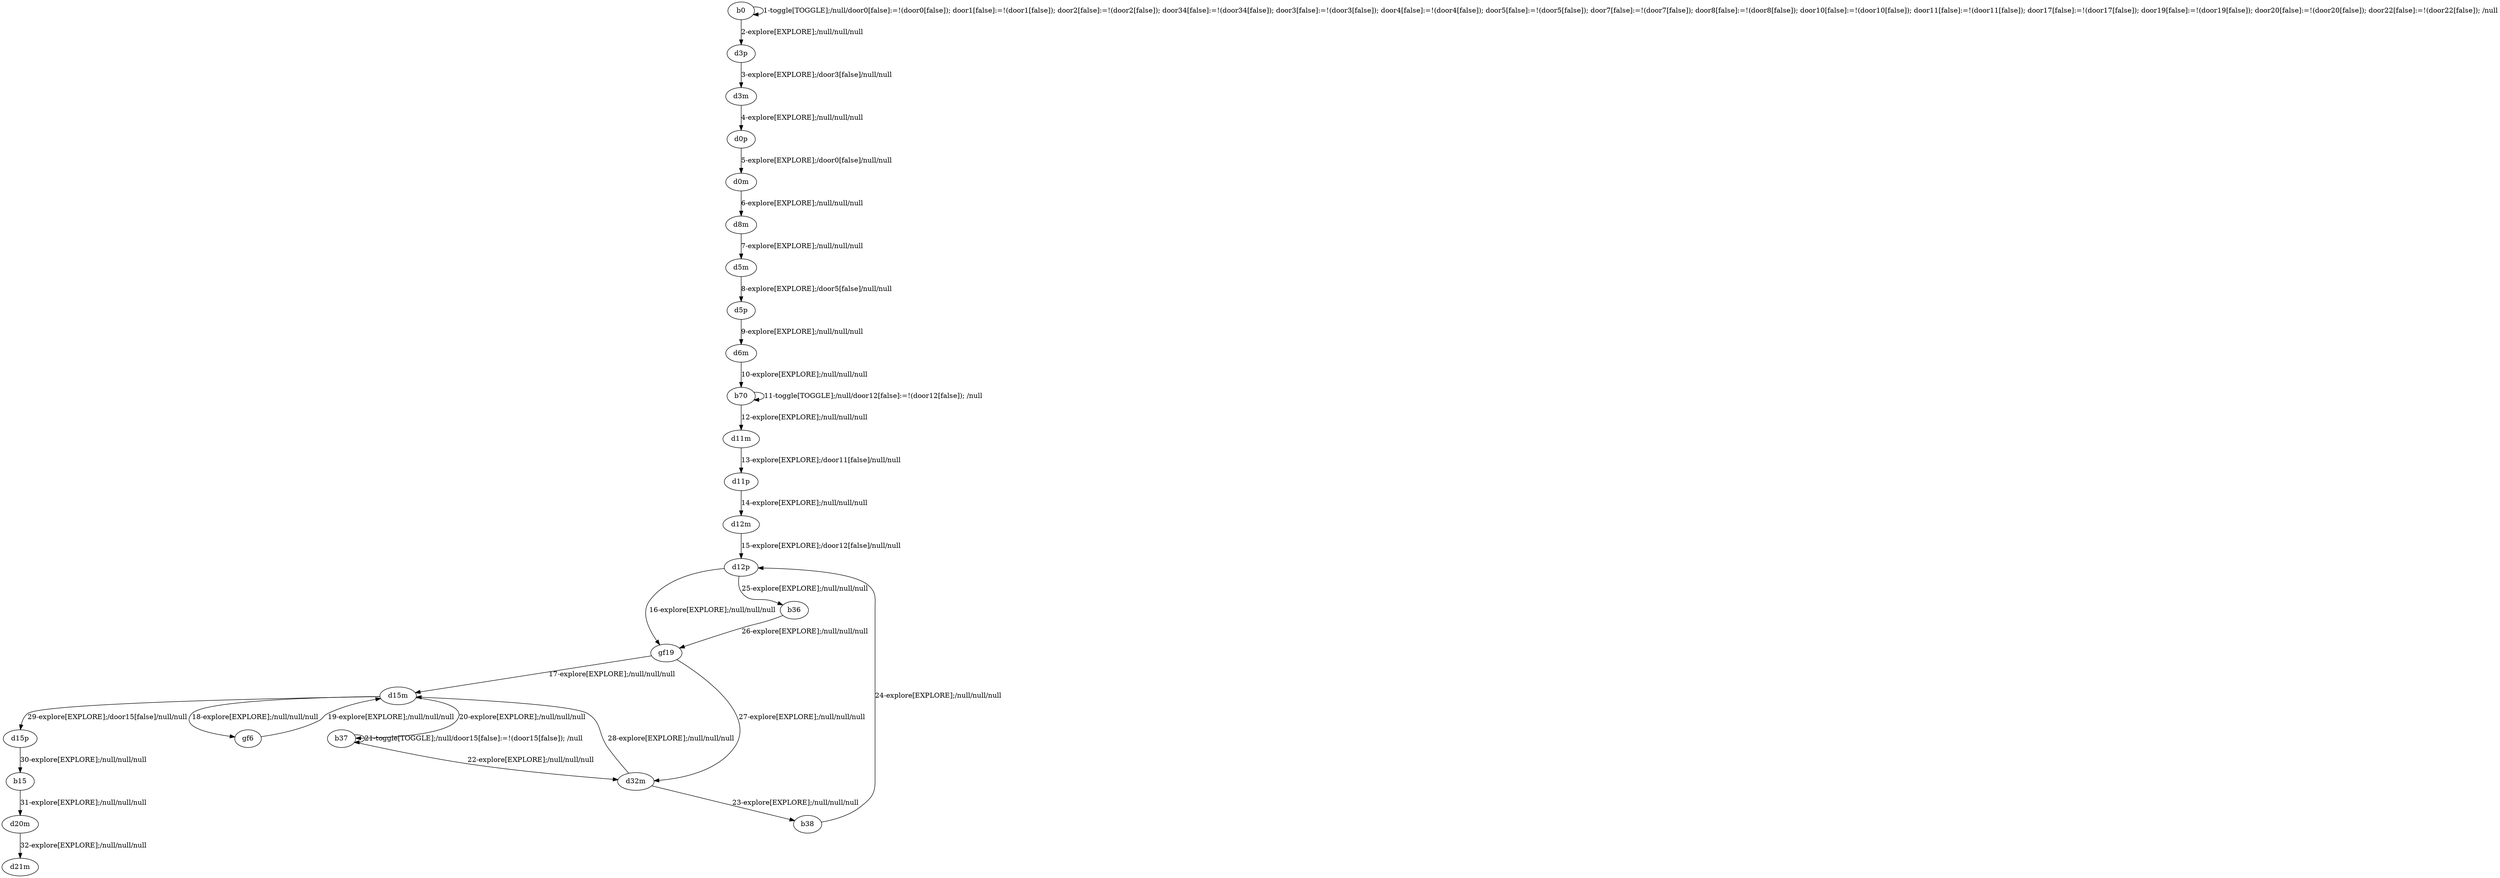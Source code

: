 # Total number of goals covered by this test: 1
# b36 --> gf19

digraph g {
"b0" -> "b0" [label = "1-toggle[TOGGLE];/null/door0[false]:=!(door0[false]); door1[false]:=!(door1[false]); door2[false]:=!(door2[false]); door34[false]:=!(door34[false]); door3[false]:=!(door3[false]); door4[false]:=!(door4[false]); door5[false]:=!(door5[false]); door7[false]:=!(door7[false]); door8[false]:=!(door8[false]); door10[false]:=!(door10[false]); door11[false]:=!(door11[false]); door17[false]:=!(door17[false]); door19[false]:=!(door19[false]); door20[false]:=!(door20[false]); door22[false]:=!(door22[false]); /null"];
"b0" -> "d3p" [label = "2-explore[EXPLORE];/null/null/null"];
"d3p" -> "d3m" [label = "3-explore[EXPLORE];/door3[false]/null/null"];
"d3m" -> "d0p" [label = "4-explore[EXPLORE];/null/null/null"];
"d0p" -> "d0m" [label = "5-explore[EXPLORE];/door0[false]/null/null"];
"d0m" -> "d8m" [label = "6-explore[EXPLORE];/null/null/null"];
"d8m" -> "d5m" [label = "7-explore[EXPLORE];/null/null/null"];
"d5m" -> "d5p" [label = "8-explore[EXPLORE];/door5[false]/null/null"];
"d5p" -> "d6m" [label = "9-explore[EXPLORE];/null/null/null"];
"d6m" -> "b70" [label = "10-explore[EXPLORE];/null/null/null"];
"b70" -> "b70" [label = "11-toggle[TOGGLE];/null/door12[false]:=!(door12[false]); /null"];
"b70" -> "d11m" [label = "12-explore[EXPLORE];/null/null/null"];
"d11m" -> "d11p" [label = "13-explore[EXPLORE];/door11[false]/null/null"];
"d11p" -> "d12m" [label = "14-explore[EXPLORE];/null/null/null"];
"d12m" -> "d12p" [label = "15-explore[EXPLORE];/door12[false]/null/null"];
"d12p" -> "gf19" [label = "16-explore[EXPLORE];/null/null/null"];
"gf19" -> "d15m" [label = "17-explore[EXPLORE];/null/null/null"];
"d15m" -> "gf6" [label = "18-explore[EXPLORE];/null/null/null"];
"gf6" -> "d15m" [label = "19-explore[EXPLORE];/null/null/null"];
"d15m" -> "b37" [label = "20-explore[EXPLORE];/null/null/null"];
"b37" -> "b37" [label = "21-toggle[TOGGLE];/null/door15[false]:=!(door15[false]); /null"];
"b37" -> "d32m" [label = "22-explore[EXPLORE];/null/null/null"];
"d32m" -> "b38" [label = "23-explore[EXPLORE];/null/null/null"];
"b38" -> "d12p" [label = "24-explore[EXPLORE];/null/null/null"];
"d12p" -> "b36" [label = "25-explore[EXPLORE];/null/null/null"];
"b36" -> "gf19" [label = "26-explore[EXPLORE];/null/null/null"];
"gf19" -> "d32m" [label = "27-explore[EXPLORE];/null/null/null"];
"d32m" -> "d15m" [label = "28-explore[EXPLORE];/null/null/null"];
"d15m" -> "d15p" [label = "29-explore[EXPLORE];/door15[false]/null/null"];
"d15p" -> "b15" [label = "30-explore[EXPLORE];/null/null/null"];
"b15" -> "d20m" [label = "31-explore[EXPLORE];/null/null/null"];
"d20m" -> "d21m" [label = "32-explore[EXPLORE];/null/null/null"];
}